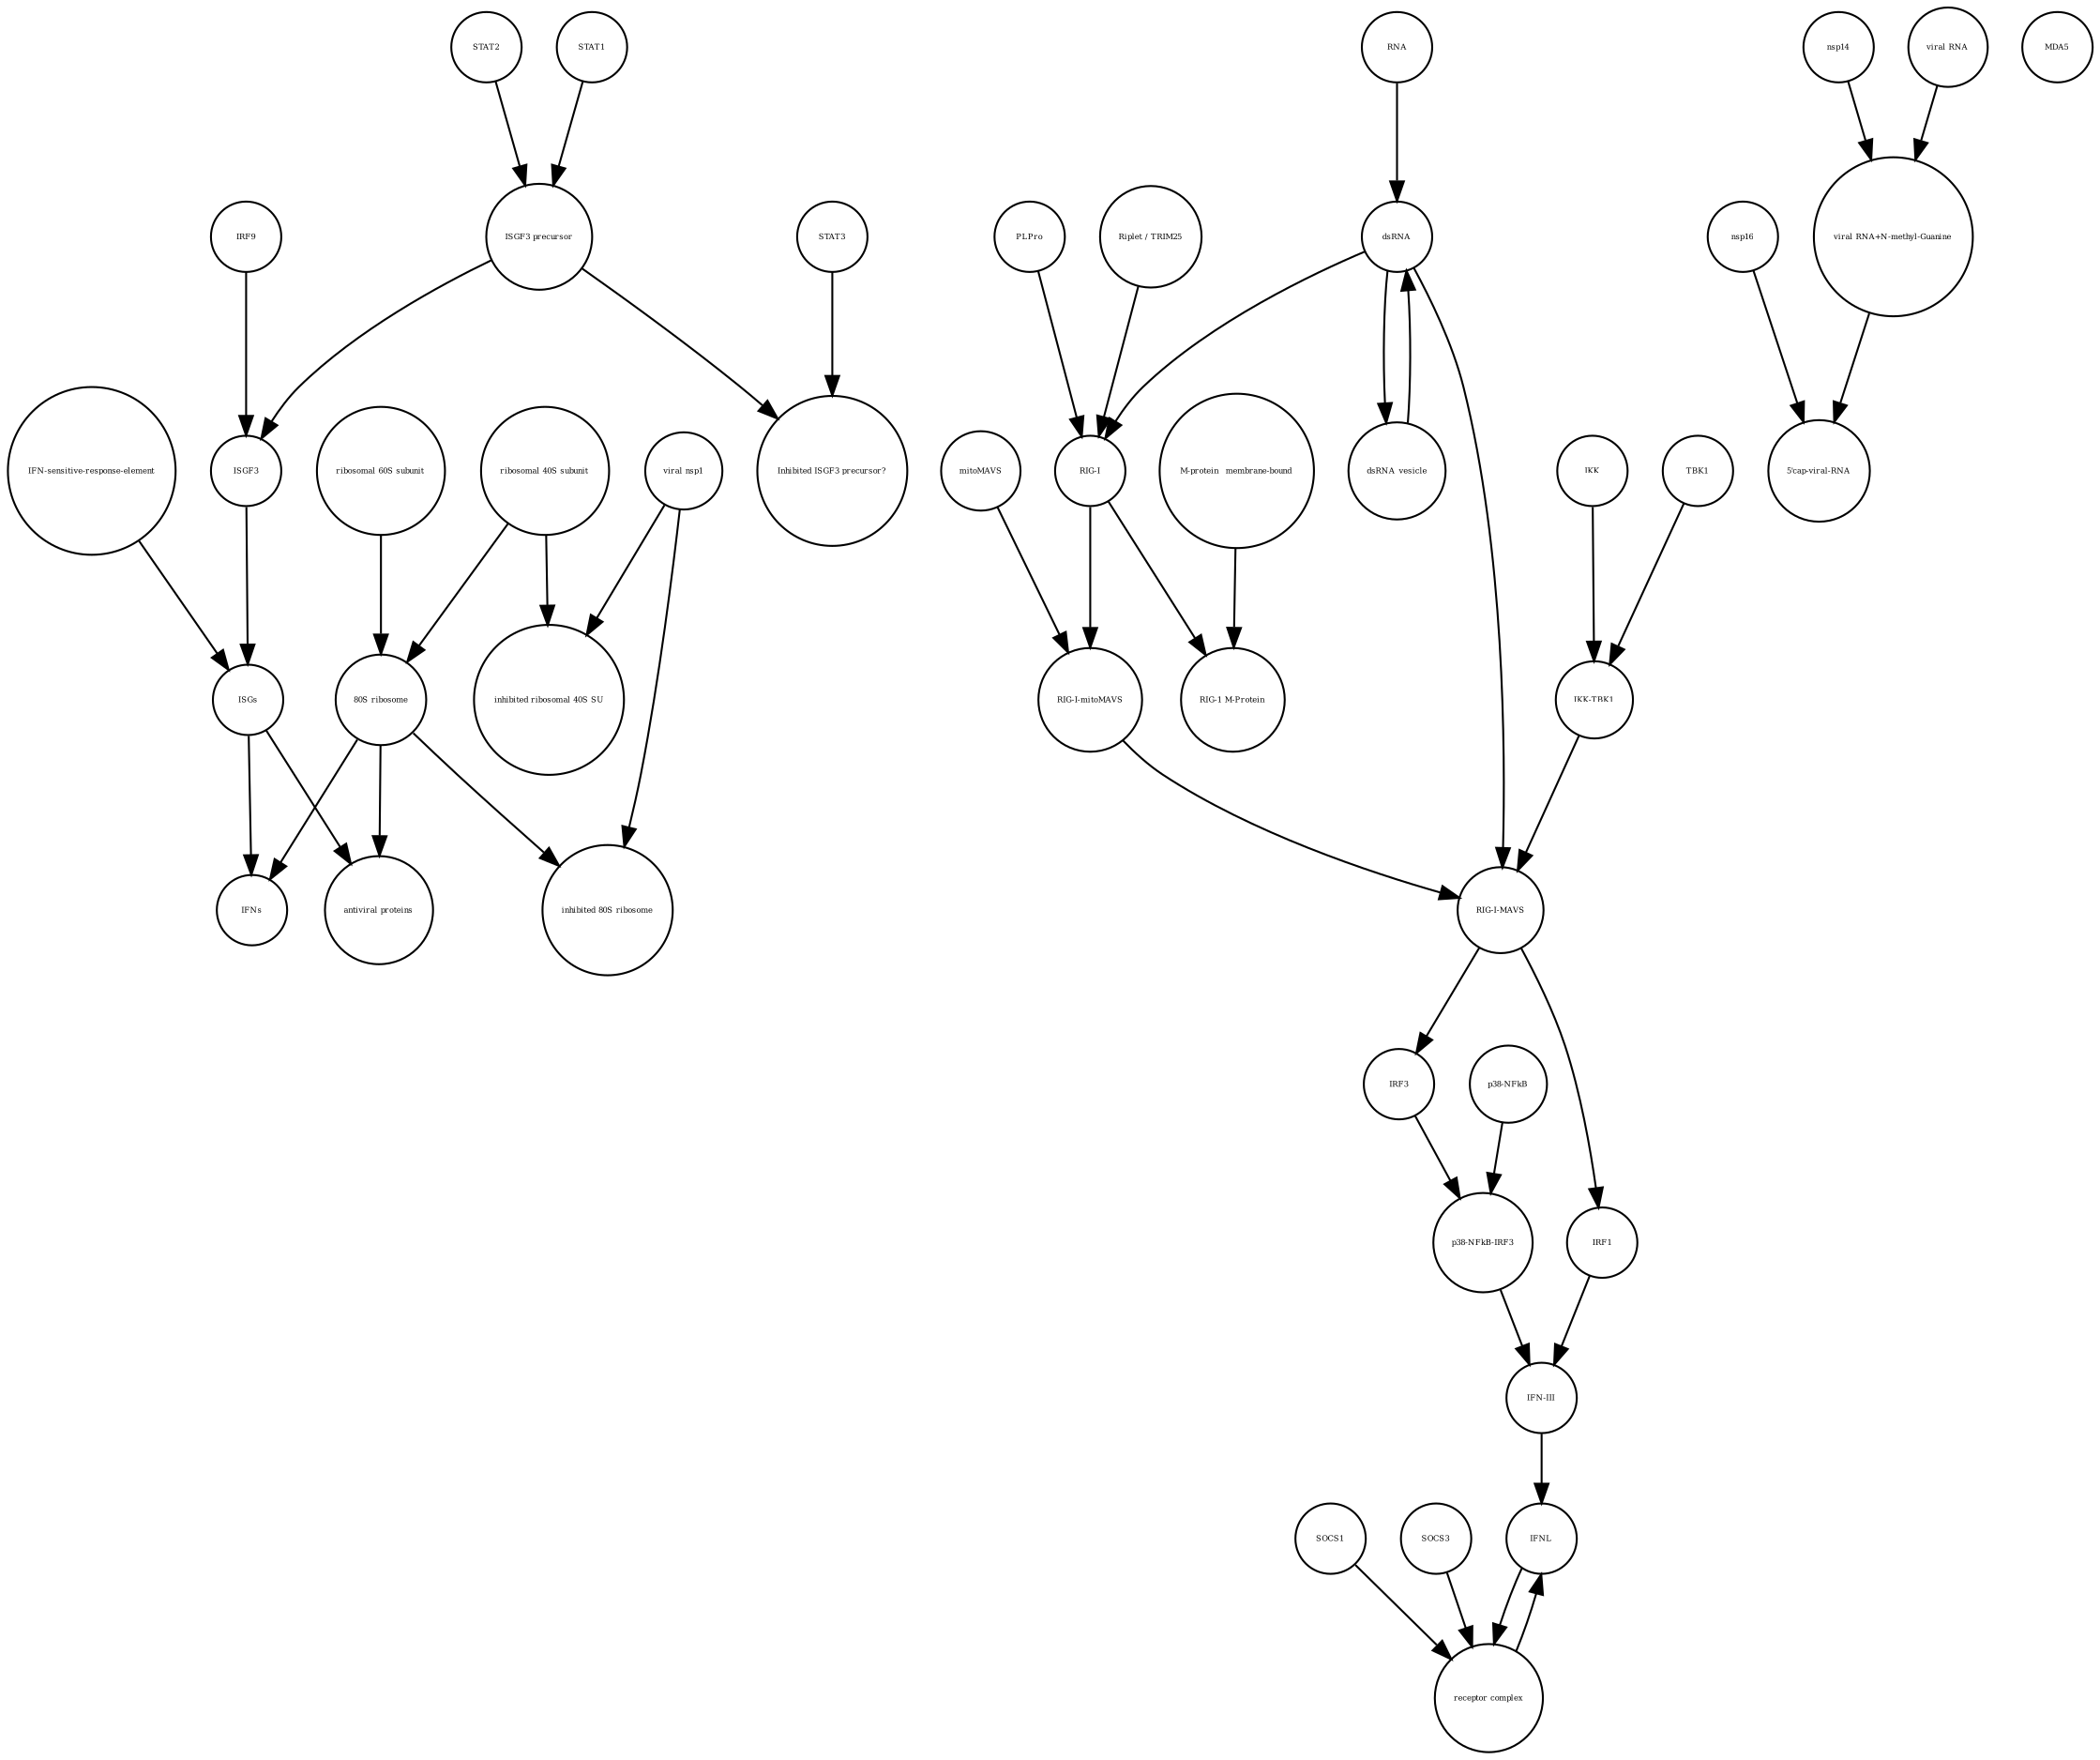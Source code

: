 strict digraph  {
"antiviral proteins" [annotation="", bipartite=0, cls=macromolecule, fontsize=4, label="antiviral proteins", shape=circle];
IRF9 [annotation="", bipartite=0, cls=macromolecule, fontsize=4, label=IRF9, shape=circle];
"p38-NFkB-IRF3" [annotation="", bipartite=0, cls=complex, fontsize=4, label="p38-NFkB-IRF3", shape=circle];
"viral RNA+N-methyl-Guanine" [annotation="", bipartite=0, cls="nucleic acid feature", fontsize=4, label="viral RNA+N-methyl-Guanine", shape=circle];
PLPro [annotation="", bipartite=0, cls=macromolecule, fontsize=4, label=PLPro, shape=circle];
"inhibited ribosomal 40S SU" [annotation="urn_miriam_doi_10.1101%2F2020.05.18.102467", bipartite=0, cls=complex, fontsize=4, label="inhibited ribosomal 40S SU", shape=circle];
IFNs [annotation="", bipartite=0, cls=macromolecule, fontsize=4, label=IFNs, shape=circle];
MDA5 [annotation="", bipartite=0, cls=macromolecule, fontsize=4, label=MDA5, shape=circle];
SOCS1 [annotation="", bipartite=0, cls=macromolecule, fontsize=4, label=SOCS1, shape=circle];
dsRNA_vesicle [annotation="", bipartite=0, cls="nucleic acid feature", fontsize=4, label=dsRNA_vesicle, shape=circle];
"ribosomal 60S subunit" [annotation="", bipartite=0, cls=complex, fontsize=4, label="ribosomal 60S subunit", shape=circle];
STAT2 [annotation="", bipartite=0, cls=macromolecule, fontsize=4, label=STAT2, shape=circle];
"IFN-III" [annotation="", bipartite=0, cls=macromolecule, fontsize=4, label="IFN-III", shape=circle];
STAT1 [annotation="", bipartite=0, cls=macromolecule, fontsize=4, label=STAT1, shape=circle];
"RIG-I-MAVS" [annotation="", bipartite=0, cls=complex, fontsize=4, label="RIG-I-MAVS", shape=circle];
ISGs [annotation="", bipartite=0, cls="nucleic acid feature", fontsize=4, label=ISGs, shape=circle];
IRF3 [annotation="", bipartite=0, cls=macromolecule, fontsize=4, label=IRF3, shape=circle];
"RIG-I-mitoMAVS" [annotation="", bipartite=0, cls=complex, fontsize=4, label="RIG-I-mitoMAVS", shape=circle];
nsp14 [annotation="", bipartite=0, cls=macromolecule, fontsize=4, label=nsp14, shape=circle];
dsRNA [annotation="", bipartite=0, cls="nucleic acid feature", fontsize=4, label=dsRNA, shape=circle];
"receptor complex" [annotation="", bipartite=0, cls=complex, fontsize=4, label="receptor complex", shape=circle];
"IFN-sensitive-response-element" [annotation="", bipartite=0, cls="nucleic acid feature", fontsize=4, label="IFN-sensitive-response-element", shape=circle];
IKK [annotation="", bipartite=0, cls=macromolecule, fontsize=4, label=IKK, shape=circle];
IFNL [annotation="", bipartite=0, cls=macromolecule, fontsize=4, label=IFNL, shape=circle];
mitoMAVS [annotation="", bipartite=0, cls=macromolecule, fontsize=4, label=mitoMAVS, shape=circle];
"Riplet / TRIM25" [annotation="", bipartite=0, cls=macromolecule, fontsize=4, label="Riplet / TRIM25", shape=circle];
IRF1 [annotation="", bipartite=0, cls=macromolecule, fontsize=4, label=IRF1, shape=circle];
"RIG-I" [annotation="", bipartite=0, cls=macromolecule, fontsize=4, label="RIG-I", shape=circle];
TBK1 [annotation="", bipartite=0, cls=macromolecule, fontsize=4, label=TBK1, shape=circle];
"p38-NFkB" [annotation="", bipartite=0, cls=complex, fontsize=4, label="p38-NFkB", shape=circle];
"ribosomal 40S subunit" [annotation="", bipartite=0, cls=complex, fontsize=4, label="ribosomal 40S subunit", shape=circle];
"Inhibited ISGF3 precursor?" [annotation="", bipartite=0, cls=complex, fontsize=4, label="Inhibited ISGF3 precursor?", shape=circle];
"viral nsp1" [annotation="", bipartite=0, cls=macromolecule, fontsize=4, label="viral nsp1", shape=circle];
"5'cap-viral-RNA" [annotation="", bipartite=0, cls="nucleic acid feature", fontsize=4, label="5'cap-viral-RNA", shape=circle];
ISGF3 [annotation="", bipartite=0, cls=complex, fontsize=4, label=ISGF3, shape=circle];
"ISGF3 precursor" [annotation="", bipartite=0, cls=complex, fontsize=4, label="ISGF3 precursor", shape=circle];
"80S ribosome" [annotation="", bipartite=0, cls=complex, fontsize=4, label="80S ribosome", shape=circle];
"viral RNA" [annotation="", bipartite=0, cls="nucleic acid feature", fontsize=4, label="viral RNA", shape=circle];
"RIG-1 M-Protein" [annotation="", bipartite=0, cls=complex, fontsize=4, label="RIG-1 M-Protein", shape=circle];
"inhibited 80S ribosome" [annotation="", bipartite=0, cls=complex, fontsize=4, label="inhibited 80S ribosome", shape=circle];
"IKK-TBK1" [annotation="", bipartite=0, cls=complex, fontsize=4, label="IKK-TBK1", shape=circle];
"M-protein_ membrane-bound" [annotation="", bipartite=0, cls=macromolecule, fontsize=4, label="M-protein_ membrane-bound", shape=circle];
RNA [annotation="", bipartite=0, cls="nucleic acid feature", fontsize=4, label=RNA, shape=circle];
SOCS3 [annotation="", bipartite=0, cls=macromolecule, fontsize=4, label=SOCS3, shape=circle];
STAT3 [annotation="", bipartite=0, cls=macromolecule, fontsize=4, label=STAT3, shape=circle];
nsp16 [annotation="", bipartite=0, cls=macromolecule, fontsize=4, label=nsp16, shape=circle];
IRF9 -> ISGF3  [annotation="", interaction_type=production];
"p38-NFkB-IRF3" -> "IFN-III"  [annotation="", interaction_type=stimulation];
"viral RNA+N-methyl-Guanine" -> "5'cap-viral-RNA"  [annotation="", interaction_type=production];
PLPro -> "RIG-I"  [annotation="", interaction_type=catalysis];
SOCS1 -> "receptor complex"  [annotation="", interaction_type=production];
dsRNA_vesicle -> dsRNA  [annotation="", interaction_type=production];
"ribosomal 60S subunit" -> "80S ribosome"  [annotation="", interaction_type=production];
STAT2 -> "ISGF3 precursor"  [annotation="", interaction_type=production];
"IFN-III" -> IFNL  [annotation="", interaction_type=production];
STAT1 -> "ISGF3 precursor"  [annotation="", interaction_type=production];
"RIG-I-MAVS" -> IRF3  [annotation="", interaction_type=stimulation];
"RIG-I-MAVS" -> IRF1  [annotation="", interaction_type=catalysis];
ISGs -> "antiviral proteins"  [annotation="", interaction_type=production];
ISGs -> IFNs  [annotation="", interaction_type=production];
IRF3 -> "p38-NFkB-IRF3"  [annotation="", interaction_type=production];
"RIG-I-mitoMAVS" -> "RIG-I-MAVS"  [annotation="", interaction_type=production];
nsp14 -> "viral RNA+N-methyl-Guanine"  [annotation="", interaction_type=catalysis];
dsRNA -> dsRNA_vesicle  [annotation="", interaction_type=production];
dsRNA -> "RIG-I-MAVS"  [annotation="", interaction_type="necessary stimulation"];
dsRNA -> "RIG-I"  [annotation="", interaction_type="necessary stimulation"];
"receptor complex" -> IFNL  [annotation="", interaction_type=production];
"IFN-sensitive-response-element" -> ISGs  [annotation="", interaction_type=production];
IKK -> "IKK-TBK1"  [annotation="", interaction_type=production];
IFNL -> "receptor complex"  [annotation="", interaction_type=stimulation];
mitoMAVS -> "RIG-I-mitoMAVS"  [annotation="", interaction_type=production];
"Riplet / TRIM25" -> "RIG-I"  [annotation="", interaction_type=catalysis];
IRF1 -> "IFN-III"  [annotation="", interaction_type=stimulation];
"RIG-I" -> "RIG-1 M-Protein"  [annotation="", interaction_type=production];
"RIG-I" -> "RIG-I-mitoMAVS"  [annotation="", interaction_type=production];
TBK1 -> "IKK-TBK1"  [annotation="", interaction_type=production];
"p38-NFkB" -> "p38-NFkB-IRF3"  [annotation="", interaction_type=production];
"ribosomal 40S subunit" -> "inhibited ribosomal 40S SU"  [annotation="", interaction_type=production];
"ribosomal 40S subunit" -> "80S ribosome"  [annotation="", interaction_type=production];
"viral nsp1" -> "inhibited ribosomal 40S SU"  [annotation="", interaction_type=production];
"viral nsp1" -> "inhibited 80S ribosome"  [annotation="", interaction_type=production];
ISGF3 -> ISGs  [annotation="", interaction_type="necessary stimulation"];
"ISGF3 precursor" -> "Inhibited ISGF3 precursor?"  [annotation="", interaction_type=production];
"ISGF3 precursor" -> ISGF3  [annotation="", interaction_type=production];
"80S ribosome" -> "antiviral proteins"  [annotation="", interaction_type=catalysis];
"80S ribosome" -> "inhibited 80S ribosome"  [annotation="", interaction_type=production];
"80S ribosome" -> IFNs  [annotation="", interaction_type=catalysis];
"viral RNA" -> "viral RNA+N-methyl-Guanine"  [annotation="", interaction_type=production];
"IKK-TBK1" -> "RIG-I-MAVS"  [annotation="", interaction_type=production];
"M-protein_ membrane-bound" -> "RIG-1 M-Protein"  [annotation="", interaction_type=production];
RNA -> dsRNA  [annotation="", interaction_type=production];
SOCS3 -> "receptor complex"  [annotation="", interaction_type=production];
STAT3 -> "Inhibited ISGF3 precursor?"  [annotation="", interaction_type=production];
nsp16 -> "5'cap-viral-RNA"  [annotation="urn_miriam_doi_10.1016%2Fj.chom.2020.05.008", interaction_type=catalysis];
}
